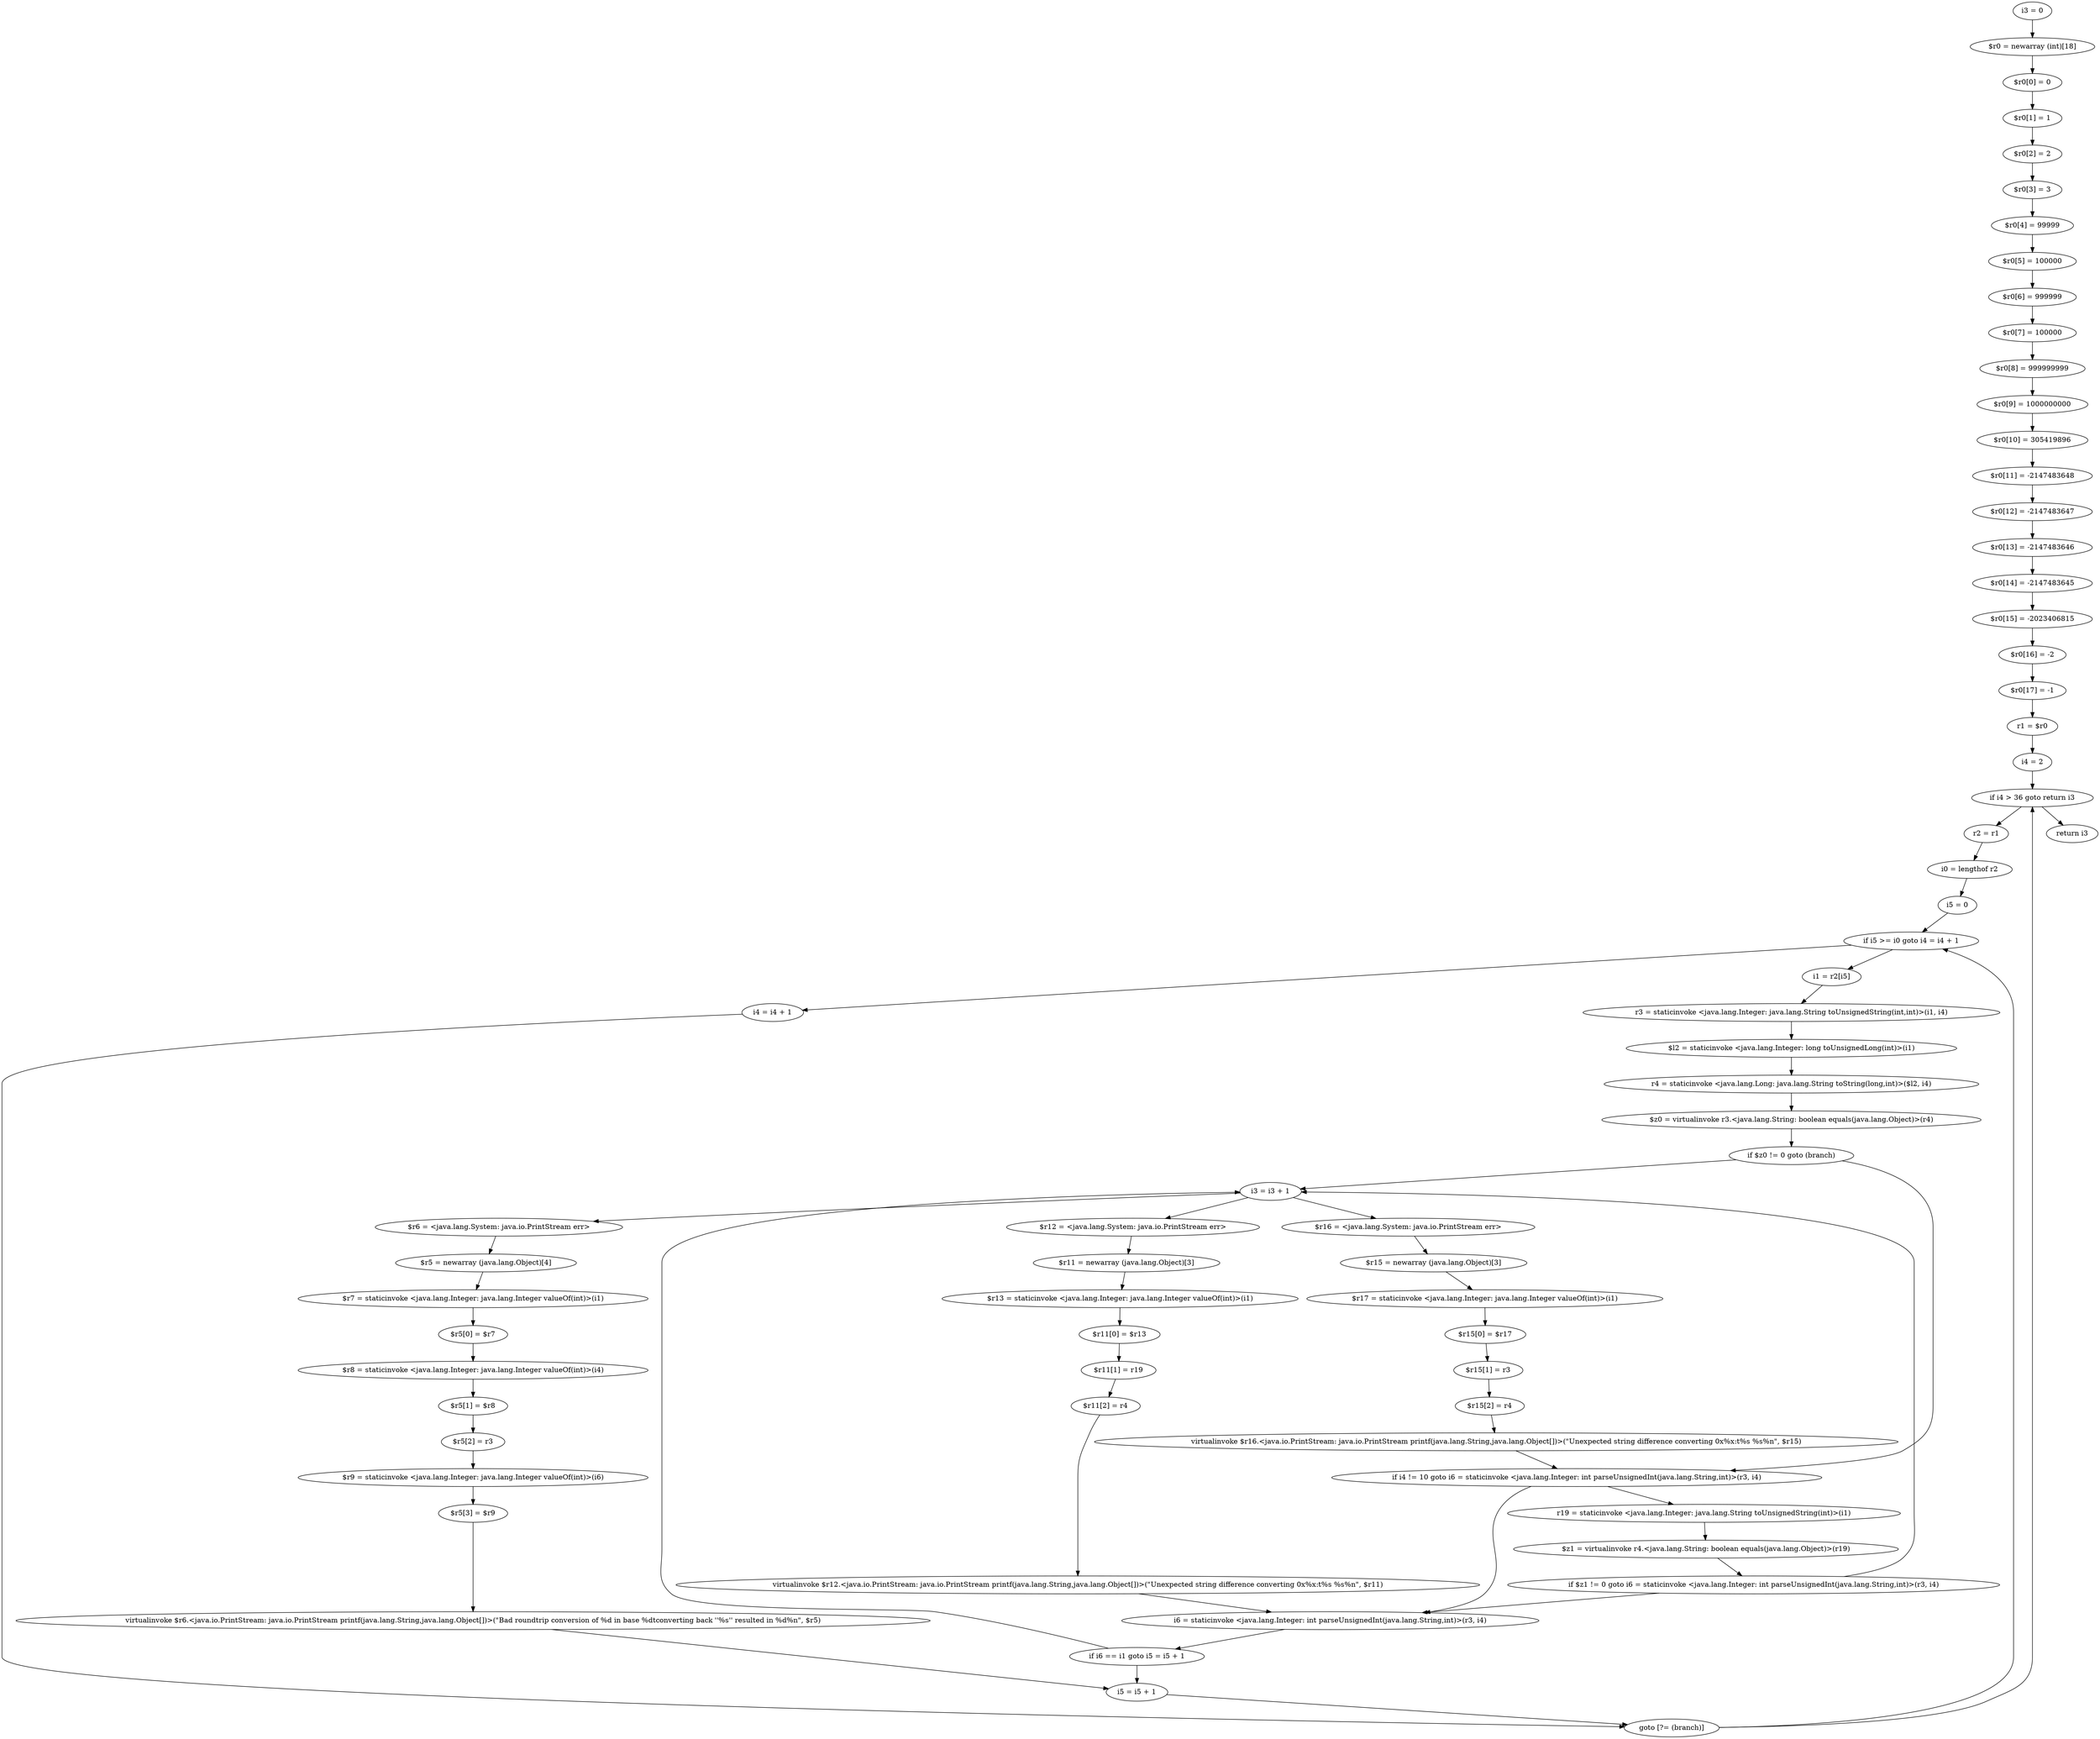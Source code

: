 digraph "unitGraph" {
    "i3 = 0"
    "$r0 = newarray (int)[18]"
    "$r0[0] = 0"
    "$r0[1] = 1"
    "$r0[2] = 2"
    "$r0[3] = 3"
    "$r0[4] = 99999"
    "$r0[5] = 100000"
    "$r0[6] = 999999"
    "$r0[7] = 100000"
    "$r0[8] = 999999999"
    "$r0[9] = 1000000000"
    "$r0[10] = 305419896"
    "$r0[11] = -2147483648"
    "$r0[12] = -2147483647"
    "$r0[13] = -2147483646"
    "$r0[14] = -2147483645"
    "$r0[15] = -2023406815"
    "$r0[16] = -2"
    "$r0[17] = -1"
    "r1 = $r0"
    "i4 = 2"
    "if i4 > 36 goto return i3"
    "r2 = r1"
    "i0 = lengthof r2"
    "i5 = 0"
    "if i5 >= i0 goto i4 = i4 + 1"
    "i1 = r2[i5]"
    "r3 = staticinvoke <java.lang.Integer: java.lang.String toUnsignedString(int,int)>(i1, i4)"
    "$l2 = staticinvoke <java.lang.Integer: long toUnsignedLong(int)>(i1)"
    "r4 = staticinvoke <java.lang.Long: java.lang.String toString(long,int)>($l2, i4)"
    "$z0 = virtualinvoke r3.<java.lang.String: boolean equals(java.lang.Object)>(r4)"
    "if $z0 != 0 goto (branch)"
    "i3 = i3 + 1"
    "$r16 = <java.lang.System: java.io.PrintStream err>"
    "$r15 = newarray (java.lang.Object)[3]"
    "$r17 = staticinvoke <java.lang.Integer: java.lang.Integer valueOf(int)>(i1)"
    "$r15[0] = $r17"
    "$r15[1] = r3"
    "$r15[2] = r4"
    "virtualinvoke $r16.<java.io.PrintStream: java.io.PrintStream printf(java.lang.String,java.lang.Object[])>(\"Unexpected string difference converting 0x%x:\t%s %s%n\", $r15)"
    "if i4 != 10 goto i6 = staticinvoke <java.lang.Integer: int parseUnsignedInt(java.lang.String,int)>(r3, i4)"
    "r19 = staticinvoke <java.lang.Integer: java.lang.String toUnsignedString(int)>(i1)"
    "$z1 = virtualinvoke r4.<java.lang.String: boolean equals(java.lang.Object)>(r19)"
    "if $z1 != 0 goto i6 = staticinvoke <java.lang.Integer: int parseUnsignedInt(java.lang.String,int)>(r3, i4)"
    "$r12 = <java.lang.System: java.io.PrintStream err>"
    "$r11 = newarray (java.lang.Object)[3]"
    "$r13 = staticinvoke <java.lang.Integer: java.lang.Integer valueOf(int)>(i1)"
    "$r11[0] = $r13"
    "$r11[1] = r19"
    "$r11[2] = r4"
    "virtualinvoke $r12.<java.io.PrintStream: java.io.PrintStream printf(java.lang.String,java.lang.Object[])>(\"Unexpected string difference converting 0x%x:\t%s %s%n\", $r11)"
    "i6 = staticinvoke <java.lang.Integer: int parseUnsignedInt(java.lang.String,int)>(r3, i4)"
    "if i6 == i1 goto i5 = i5 + 1"
    "$r6 = <java.lang.System: java.io.PrintStream err>"
    "$r5 = newarray (java.lang.Object)[4]"
    "$r7 = staticinvoke <java.lang.Integer: java.lang.Integer valueOf(int)>(i1)"
    "$r5[0] = $r7"
    "$r8 = staticinvoke <java.lang.Integer: java.lang.Integer valueOf(int)>(i4)"
    "$r5[1] = $r8"
    "$r5[2] = r3"
    "$r9 = staticinvoke <java.lang.Integer: java.lang.Integer valueOf(int)>(i6)"
    "$r5[3] = $r9"
    "virtualinvoke $r6.<java.io.PrintStream: java.io.PrintStream printf(java.lang.String,java.lang.Object[])>(\"Bad roundtrip conversion of %d in base %d\tconverting back \'\'%s\'\' resulted in %d%n\", $r5)"
    "i5 = i5 + 1"
    "goto [?= (branch)]"
    "i4 = i4 + 1"
    "return i3"
    "i3 = 0"->"$r0 = newarray (int)[18]";
    "$r0 = newarray (int)[18]"->"$r0[0] = 0";
    "$r0[0] = 0"->"$r0[1] = 1";
    "$r0[1] = 1"->"$r0[2] = 2";
    "$r0[2] = 2"->"$r0[3] = 3";
    "$r0[3] = 3"->"$r0[4] = 99999";
    "$r0[4] = 99999"->"$r0[5] = 100000";
    "$r0[5] = 100000"->"$r0[6] = 999999";
    "$r0[6] = 999999"->"$r0[7] = 100000";
    "$r0[7] = 100000"->"$r0[8] = 999999999";
    "$r0[8] = 999999999"->"$r0[9] = 1000000000";
    "$r0[9] = 1000000000"->"$r0[10] = 305419896";
    "$r0[10] = 305419896"->"$r0[11] = -2147483648";
    "$r0[11] = -2147483648"->"$r0[12] = -2147483647";
    "$r0[12] = -2147483647"->"$r0[13] = -2147483646";
    "$r0[13] = -2147483646"->"$r0[14] = -2147483645";
    "$r0[14] = -2147483645"->"$r0[15] = -2023406815";
    "$r0[15] = -2023406815"->"$r0[16] = -2";
    "$r0[16] = -2"->"$r0[17] = -1";
    "$r0[17] = -1"->"r1 = $r0";
    "r1 = $r0"->"i4 = 2";
    "i4 = 2"->"if i4 > 36 goto return i3";
    "if i4 > 36 goto return i3"->"r2 = r1";
    "if i4 > 36 goto return i3"->"return i3";
    "r2 = r1"->"i0 = lengthof r2";
    "i0 = lengthof r2"->"i5 = 0";
    "i5 = 0"->"if i5 >= i0 goto i4 = i4 + 1";
    "if i5 >= i0 goto i4 = i4 + 1"->"i1 = r2[i5]";
    "if i5 >= i0 goto i4 = i4 + 1"->"i4 = i4 + 1";
    "i1 = r2[i5]"->"r3 = staticinvoke <java.lang.Integer: java.lang.String toUnsignedString(int,int)>(i1, i4)";
    "r3 = staticinvoke <java.lang.Integer: java.lang.String toUnsignedString(int,int)>(i1, i4)"->"$l2 = staticinvoke <java.lang.Integer: long toUnsignedLong(int)>(i1)";
    "$l2 = staticinvoke <java.lang.Integer: long toUnsignedLong(int)>(i1)"->"r4 = staticinvoke <java.lang.Long: java.lang.String toString(long,int)>($l2, i4)";
    "r4 = staticinvoke <java.lang.Long: java.lang.String toString(long,int)>($l2, i4)"->"$z0 = virtualinvoke r3.<java.lang.String: boolean equals(java.lang.Object)>(r4)";
    "$z0 = virtualinvoke r3.<java.lang.String: boolean equals(java.lang.Object)>(r4)"->"if $z0 != 0 goto (branch)";
    "if $z0 != 0 goto (branch)"->"i3 = i3 + 1";
    "if $z0 != 0 goto (branch)"->"if i4 != 10 goto i6 = staticinvoke <java.lang.Integer: int parseUnsignedInt(java.lang.String,int)>(r3, i4)";
    "i3 = i3 + 1"->"$r16 = <java.lang.System: java.io.PrintStream err>";
    "$r16 = <java.lang.System: java.io.PrintStream err>"->"$r15 = newarray (java.lang.Object)[3]";
    "$r15 = newarray (java.lang.Object)[3]"->"$r17 = staticinvoke <java.lang.Integer: java.lang.Integer valueOf(int)>(i1)";
    "$r17 = staticinvoke <java.lang.Integer: java.lang.Integer valueOf(int)>(i1)"->"$r15[0] = $r17";
    "$r15[0] = $r17"->"$r15[1] = r3";
    "$r15[1] = r3"->"$r15[2] = r4";
    "$r15[2] = r4"->"virtualinvoke $r16.<java.io.PrintStream: java.io.PrintStream printf(java.lang.String,java.lang.Object[])>(\"Unexpected string difference converting 0x%x:\t%s %s%n\", $r15)";
    "virtualinvoke $r16.<java.io.PrintStream: java.io.PrintStream printf(java.lang.String,java.lang.Object[])>(\"Unexpected string difference converting 0x%x:\t%s %s%n\", $r15)"->"if i4 != 10 goto i6 = staticinvoke <java.lang.Integer: int parseUnsignedInt(java.lang.String,int)>(r3, i4)";
    "if i4 != 10 goto i6 = staticinvoke <java.lang.Integer: int parseUnsignedInt(java.lang.String,int)>(r3, i4)"->"r19 = staticinvoke <java.lang.Integer: java.lang.String toUnsignedString(int)>(i1)";
    "if i4 != 10 goto i6 = staticinvoke <java.lang.Integer: int parseUnsignedInt(java.lang.String,int)>(r3, i4)"->"i6 = staticinvoke <java.lang.Integer: int parseUnsignedInt(java.lang.String,int)>(r3, i4)";
    "r19 = staticinvoke <java.lang.Integer: java.lang.String toUnsignedString(int)>(i1)"->"$z1 = virtualinvoke r4.<java.lang.String: boolean equals(java.lang.Object)>(r19)";
    "$z1 = virtualinvoke r4.<java.lang.String: boolean equals(java.lang.Object)>(r19)"->"if $z1 != 0 goto i6 = staticinvoke <java.lang.Integer: int parseUnsignedInt(java.lang.String,int)>(r3, i4)";
    "if $z1 != 0 goto i6 = staticinvoke <java.lang.Integer: int parseUnsignedInt(java.lang.String,int)>(r3, i4)"->"i3 = i3 + 1";
    "if $z1 != 0 goto i6 = staticinvoke <java.lang.Integer: int parseUnsignedInt(java.lang.String,int)>(r3, i4)"->"i6 = staticinvoke <java.lang.Integer: int parseUnsignedInt(java.lang.String,int)>(r3, i4)";
    "i3 = i3 + 1"->"$r12 = <java.lang.System: java.io.PrintStream err>";
    "$r12 = <java.lang.System: java.io.PrintStream err>"->"$r11 = newarray (java.lang.Object)[3]";
    "$r11 = newarray (java.lang.Object)[3]"->"$r13 = staticinvoke <java.lang.Integer: java.lang.Integer valueOf(int)>(i1)";
    "$r13 = staticinvoke <java.lang.Integer: java.lang.Integer valueOf(int)>(i1)"->"$r11[0] = $r13";
    "$r11[0] = $r13"->"$r11[1] = r19";
    "$r11[1] = r19"->"$r11[2] = r4";
    "$r11[2] = r4"->"virtualinvoke $r12.<java.io.PrintStream: java.io.PrintStream printf(java.lang.String,java.lang.Object[])>(\"Unexpected string difference converting 0x%x:\t%s %s%n\", $r11)";
    "virtualinvoke $r12.<java.io.PrintStream: java.io.PrintStream printf(java.lang.String,java.lang.Object[])>(\"Unexpected string difference converting 0x%x:\t%s %s%n\", $r11)"->"i6 = staticinvoke <java.lang.Integer: int parseUnsignedInt(java.lang.String,int)>(r3, i4)";
    "i6 = staticinvoke <java.lang.Integer: int parseUnsignedInt(java.lang.String,int)>(r3, i4)"->"if i6 == i1 goto i5 = i5 + 1";
    "if i6 == i1 goto i5 = i5 + 1"->"i3 = i3 + 1";
    "if i6 == i1 goto i5 = i5 + 1"->"i5 = i5 + 1";
    "i3 = i3 + 1"->"$r6 = <java.lang.System: java.io.PrintStream err>";
    "$r6 = <java.lang.System: java.io.PrintStream err>"->"$r5 = newarray (java.lang.Object)[4]";
    "$r5 = newarray (java.lang.Object)[4]"->"$r7 = staticinvoke <java.lang.Integer: java.lang.Integer valueOf(int)>(i1)";
    "$r7 = staticinvoke <java.lang.Integer: java.lang.Integer valueOf(int)>(i1)"->"$r5[0] = $r7";
    "$r5[0] = $r7"->"$r8 = staticinvoke <java.lang.Integer: java.lang.Integer valueOf(int)>(i4)";
    "$r8 = staticinvoke <java.lang.Integer: java.lang.Integer valueOf(int)>(i4)"->"$r5[1] = $r8";
    "$r5[1] = $r8"->"$r5[2] = r3";
    "$r5[2] = r3"->"$r9 = staticinvoke <java.lang.Integer: java.lang.Integer valueOf(int)>(i6)";
    "$r9 = staticinvoke <java.lang.Integer: java.lang.Integer valueOf(int)>(i6)"->"$r5[3] = $r9";
    "$r5[3] = $r9"->"virtualinvoke $r6.<java.io.PrintStream: java.io.PrintStream printf(java.lang.String,java.lang.Object[])>(\"Bad roundtrip conversion of %d in base %d\tconverting back \'\'%s\'\' resulted in %d%n\", $r5)";
    "virtualinvoke $r6.<java.io.PrintStream: java.io.PrintStream printf(java.lang.String,java.lang.Object[])>(\"Bad roundtrip conversion of %d in base %d\tconverting back \'\'%s\'\' resulted in %d%n\", $r5)"->"i5 = i5 + 1";
    "i5 = i5 + 1"->"goto [?= (branch)]";
    "goto [?= (branch)]"->"if i5 >= i0 goto i4 = i4 + 1";
    "i4 = i4 + 1"->"goto [?= (branch)]";
    "goto [?= (branch)]"->"if i4 > 36 goto return i3";
}
